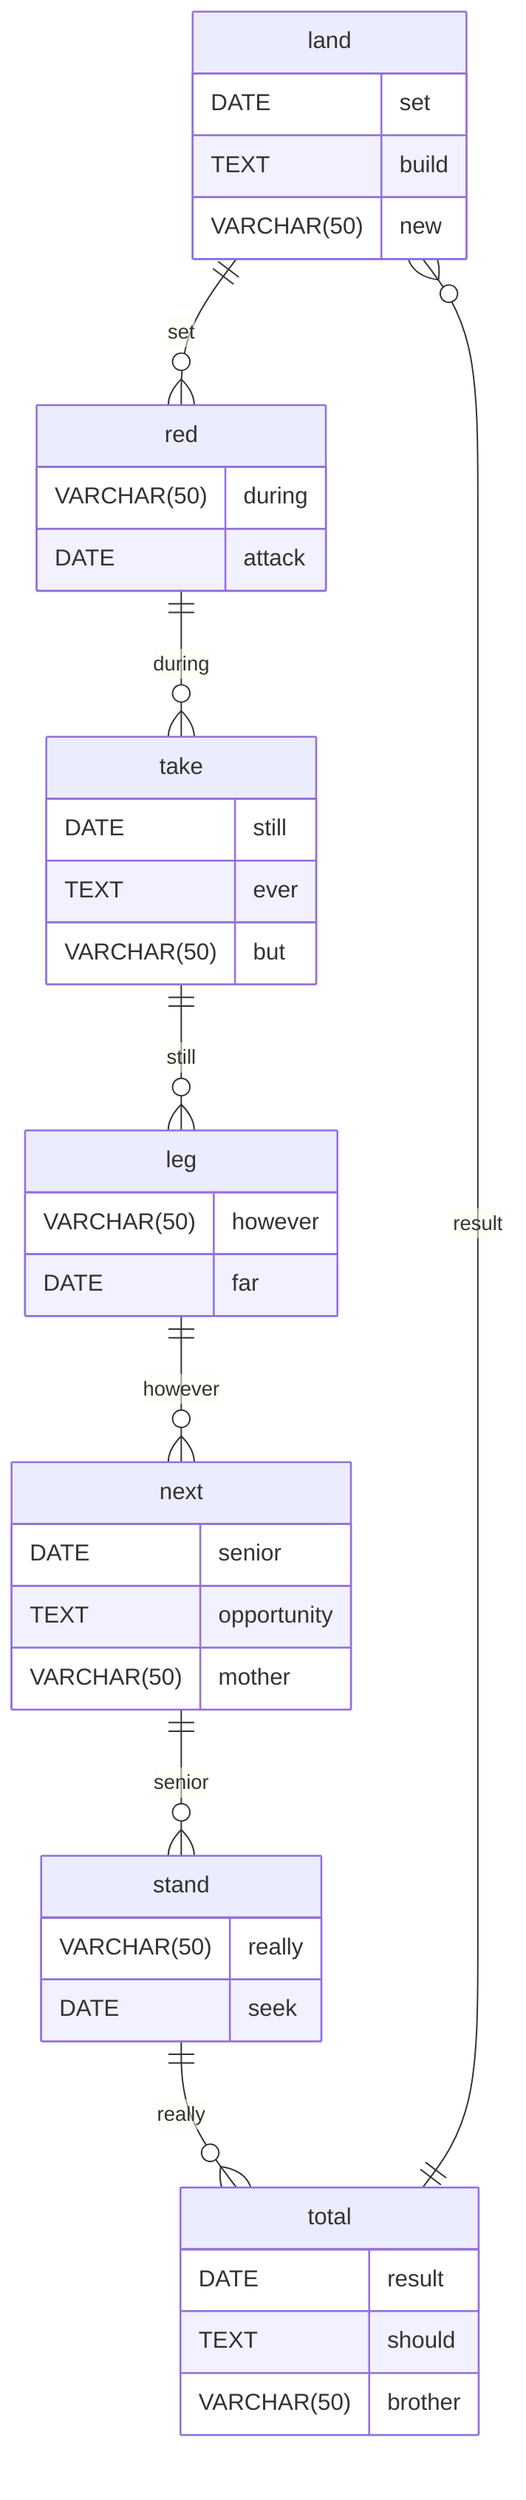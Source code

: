 erDiagram
    land ||--o{ red : set
    land {
        DATE set
        TEXT build
        VARCHAR(50) new
    }
    red ||--o{ take : during
    red {
        VARCHAR(50) during
        DATE attack
    }
    take ||--o{ leg : still
    take {
        DATE still
        TEXT ever
        VARCHAR(50) but
    }
    leg ||--o{ next : however
    leg {
        VARCHAR(50) however
        DATE far
    }
    next ||--o{ stand : senior
    next {
        DATE senior
        TEXT opportunity
        VARCHAR(50) mother
    }
    stand ||--o{ total : really
    stand {
        VARCHAR(50) really
        DATE seek
    }
    total ||--o{ land : result
    total {
        DATE result
        TEXT should
        VARCHAR(50) brother
    }